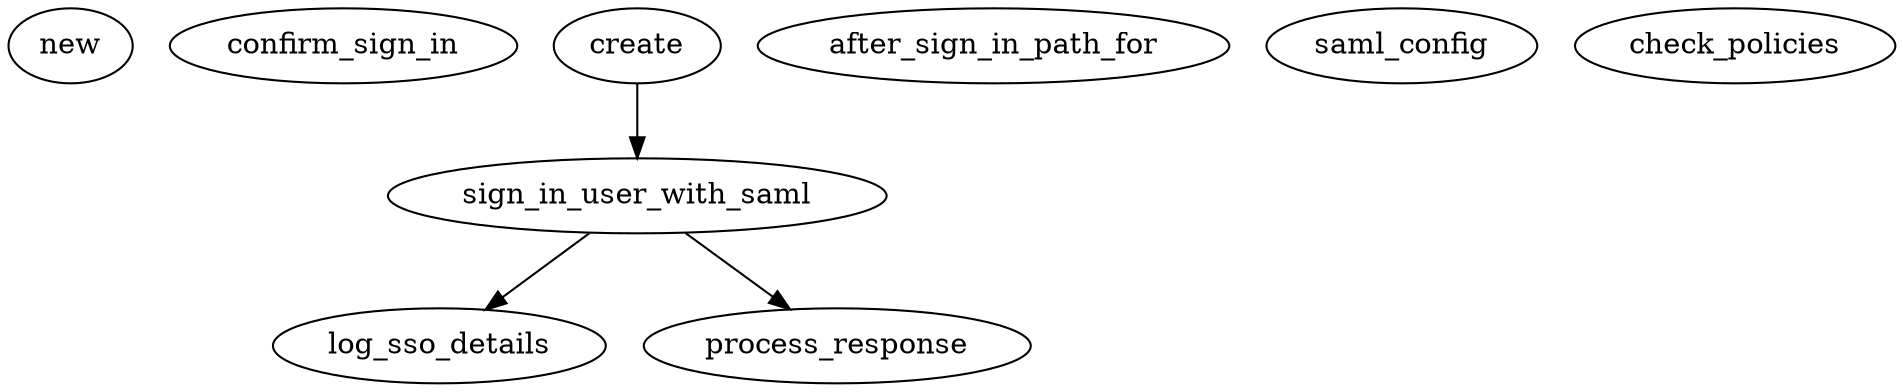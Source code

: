 digraph CallGraph {
new;
confirm_sign_in;
create -> sign_in_user_with_saml;
after_sign_in_path_for;
sign_in_user_with_saml -> log_sso_details;
sign_in_user_with_saml -> process_response;
process_response;
log_sso_details;
saml_config;
check_policies;
}
